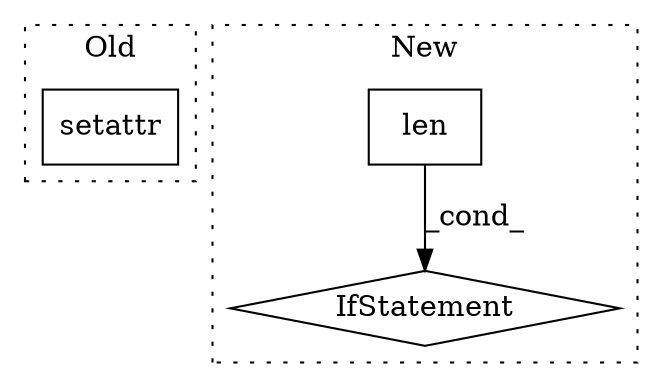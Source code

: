 digraph G {
subgraph cluster0 {
1 [label="setattr" a="32" s="2875,2911" l="8,1" shape="box"];
label = "Old";
style="dotted";
}
subgraph cluster1 {
2 [label="len" a="32" s="3047,3072" l="4,1" shape="box"];
3 [label="IfStatement" a="25" s="3042,3073" l="4,2" shape="diamond"];
label = "New";
style="dotted";
}
2 -> 3 [label="_cond_"];
}